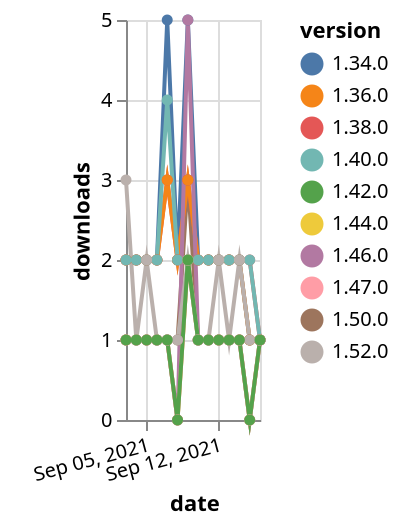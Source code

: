 {"$schema": "https://vega.github.io/schema/vega-lite/v5.json", "description": "A simple bar chart with embedded data.", "data": {"values": [{"date": "2021-09-03", "total": 4109, "delta": 2, "version": "1.34.0"}, {"date": "2021-09-04", "total": 4111, "delta": 2, "version": "1.34.0"}, {"date": "2021-09-05", "total": 4113, "delta": 2, "version": "1.34.0"}, {"date": "2021-09-06", "total": 4115, "delta": 2, "version": "1.34.0"}, {"date": "2021-09-07", "total": 4120, "delta": 5, "version": "1.34.0"}, {"date": "2021-09-08", "total": 4122, "delta": 2, "version": "1.34.0"}, {"date": "2021-09-09", "total": 4127, "delta": 5, "version": "1.34.0"}, {"date": "2021-09-10", "total": 4129, "delta": 2, "version": "1.34.0"}, {"date": "2021-09-11", "total": 4131, "delta": 2, "version": "1.34.0"}, {"date": "2021-09-12", "total": 4133, "delta": 2, "version": "1.34.0"}, {"date": "2021-09-13", "total": 4135, "delta": 2, "version": "1.34.0"}, {"date": "2021-09-14", "total": 4137, "delta": 2, "version": "1.34.0"}, {"date": "2021-09-15", "total": 4138, "delta": 1, "version": "1.34.0"}, {"date": "2021-09-16", "total": 4139, "delta": 1, "version": "1.34.0"}, {"date": "2021-09-03", "total": 198, "delta": 1, "version": "1.50.0"}, {"date": "2021-09-04", "total": 199, "delta": 1, "version": "1.50.0"}, {"date": "2021-09-05", "total": 200, "delta": 1, "version": "1.50.0"}, {"date": "2021-09-06", "total": 201, "delta": 1, "version": "1.50.0"}, {"date": "2021-09-07", "total": 202, "delta": 1, "version": "1.50.0"}, {"date": "2021-09-08", "total": 203, "delta": 1, "version": "1.50.0"}, {"date": "2021-09-09", "total": 206, "delta": 3, "version": "1.50.0"}, {"date": "2021-09-10", "total": 207, "delta": 1, "version": "1.50.0"}, {"date": "2021-09-11", "total": 208, "delta": 1, "version": "1.50.0"}, {"date": "2021-09-12", "total": 209, "delta": 1, "version": "1.50.0"}, {"date": "2021-09-13", "total": 210, "delta": 1, "version": "1.50.0"}, {"date": "2021-09-14", "total": 211, "delta": 1, "version": "1.50.0"}, {"date": "2021-09-15", "total": 212, "delta": 1, "version": "1.50.0"}, {"date": "2021-09-16", "total": 213, "delta": 1, "version": "1.50.0"}, {"date": "2021-09-03", "total": 223, "delta": 1, "version": "1.44.0"}, {"date": "2021-09-04", "total": 224, "delta": 1, "version": "1.44.0"}, {"date": "2021-09-05", "total": 225, "delta": 1, "version": "1.44.0"}, {"date": "2021-09-06", "total": 226, "delta": 1, "version": "1.44.0"}, {"date": "2021-09-07", "total": 227, "delta": 1, "version": "1.44.0"}, {"date": "2021-09-08", "total": 227, "delta": 0, "version": "1.44.0"}, {"date": "2021-09-09", "total": 229, "delta": 2, "version": "1.44.0"}, {"date": "2021-09-10", "total": 230, "delta": 1, "version": "1.44.0"}, {"date": "2021-09-11", "total": 231, "delta": 1, "version": "1.44.0"}, {"date": "2021-09-12", "total": 232, "delta": 1, "version": "1.44.0"}, {"date": "2021-09-13", "total": 233, "delta": 1, "version": "1.44.0"}, {"date": "2021-09-14", "total": 234, "delta": 1, "version": "1.44.0"}, {"date": "2021-09-15", "total": 234, "delta": 0, "version": "1.44.0"}, {"date": "2021-09-16", "total": 235, "delta": 1, "version": "1.44.0"}, {"date": "2021-09-03", "total": 2666, "delta": 2, "version": "1.38.0"}, {"date": "2021-09-04", "total": 2668, "delta": 2, "version": "1.38.0"}, {"date": "2021-09-05", "total": 2670, "delta": 2, "version": "1.38.0"}, {"date": "2021-09-06", "total": 2672, "delta": 2, "version": "1.38.0"}, {"date": "2021-09-07", "total": 2675, "delta": 3, "version": "1.38.0"}, {"date": "2021-09-08", "total": 2677, "delta": 2, "version": "1.38.0"}, {"date": "2021-09-09", "total": 2680, "delta": 3, "version": "1.38.0"}, {"date": "2021-09-10", "total": 2682, "delta": 2, "version": "1.38.0"}, {"date": "2021-09-11", "total": 2684, "delta": 2, "version": "1.38.0"}, {"date": "2021-09-12", "total": 2686, "delta": 2, "version": "1.38.0"}, {"date": "2021-09-13", "total": 2688, "delta": 2, "version": "1.38.0"}, {"date": "2021-09-14", "total": 2690, "delta": 2, "version": "1.38.0"}, {"date": "2021-09-15", "total": 2692, "delta": 2, "version": "1.38.0"}, {"date": "2021-09-16", "total": 2693, "delta": 1, "version": "1.38.0"}, {"date": "2021-09-03", "total": 2618, "delta": 2, "version": "1.36.0"}, {"date": "2021-09-04", "total": 2620, "delta": 2, "version": "1.36.0"}, {"date": "2021-09-05", "total": 2622, "delta": 2, "version": "1.36.0"}, {"date": "2021-09-06", "total": 2624, "delta": 2, "version": "1.36.0"}, {"date": "2021-09-07", "total": 2627, "delta": 3, "version": "1.36.0"}, {"date": "2021-09-08", "total": 2629, "delta": 2, "version": "1.36.0"}, {"date": "2021-09-09", "total": 2632, "delta": 3, "version": "1.36.0"}, {"date": "2021-09-10", "total": 2634, "delta": 2, "version": "1.36.0"}, {"date": "2021-09-11", "total": 2636, "delta": 2, "version": "1.36.0"}, {"date": "2021-09-12", "total": 2638, "delta": 2, "version": "1.36.0"}, {"date": "2021-09-13", "total": 2640, "delta": 2, "version": "1.36.0"}, {"date": "2021-09-14", "total": 2642, "delta": 2, "version": "1.36.0"}, {"date": "2021-09-15", "total": 2643, "delta": 1, "version": "1.36.0"}, {"date": "2021-09-16", "total": 2644, "delta": 1, "version": "1.36.0"}, {"date": "2021-09-03", "total": 2495, "delta": 2, "version": "1.40.0"}, {"date": "2021-09-04", "total": 2497, "delta": 2, "version": "1.40.0"}, {"date": "2021-09-05", "total": 2499, "delta": 2, "version": "1.40.0"}, {"date": "2021-09-06", "total": 2501, "delta": 2, "version": "1.40.0"}, {"date": "2021-09-07", "total": 2505, "delta": 4, "version": "1.40.0"}, {"date": "2021-09-08", "total": 2507, "delta": 2, "version": "1.40.0"}, {"date": "2021-09-09", "total": 2509, "delta": 2, "version": "1.40.0"}, {"date": "2021-09-10", "total": 2511, "delta": 2, "version": "1.40.0"}, {"date": "2021-09-11", "total": 2513, "delta": 2, "version": "1.40.0"}, {"date": "2021-09-12", "total": 2515, "delta": 2, "version": "1.40.0"}, {"date": "2021-09-13", "total": 2517, "delta": 2, "version": "1.40.0"}, {"date": "2021-09-14", "total": 2519, "delta": 2, "version": "1.40.0"}, {"date": "2021-09-15", "total": 2521, "delta": 2, "version": "1.40.0"}, {"date": "2021-09-16", "total": 2522, "delta": 1, "version": "1.40.0"}, {"date": "2021-09-03", "total": 211, "delta": 1, "version": "1.46.0"}, {"date": "2021-09-04", "total": 212, "delta": 1, "version": "1.46.0"}, {"date": "2021-09-05", "total": 213, "delta": 1, "version": "1.46.0"}, {"date": "2021-09-06", "total": 214, "delta": 1, "version": "1.46.0"}, {"date": "2021-09-07", "total": 215, "delta": 1, "version": "1.46.0"}, {"date": "2021-09-08", "total": 215, "delta": 0, "version": "1.46.0"}, {"date": "2021-09-09", "total": 220, "delta": 5, "version": "1.46.0"}, {"date": "2021-09-10", "total": 221, "delta": 1, "version": "1.46.0"}, {"date": "2021-09-11", "total": 222, "delta": 1, "version": "1.46.0"}, {"date": "2021-09-12", "total": 223, "delta": 1, "version": "1.46.0"}, {"date": "2021-09-13", "total": 224, "delta": 1, "version": "1.46.0"}, {"date": "2021-09-14", "total": 225, "delta": 1, "version": "1.46.0"}, {"date": "2021-09-15", "total": 225, "delta": 0, "version": "1.46.0"}, {"date": "2021-09-16", "total": 226, "delta": 1, "version": "1.46.0"}, {"date": "2021-09-03", "total": 162, "delta": 1, "version": "1.47.0"}, {"date": "2021-09-04", "total": 163, "delta": 1, "version": "1.47.0"}, {"date": "2021-09-05", "total": 164, "delta": 1, "version": "1.47.0"}, {"date": "2021-09-06", "total": 165, "delta": 1, "version": "1.47.0"}, {"date": "2021-09-07", "total": 166, "delta": 1, "version": "1.47.0"}, {"date": "2021-09-08", "total": 166, "delta": 0, "version": "1.47.0"}, {"date": "2021-09-09", "total": 168, "delta": 2, "version": "1.47.0"}, {"date": "2021-09-10", "total": 169, "delta": 1, "version": "1.47.0"}, {"date": "2021-09-11", "total": 170, "delta": 1, "version": "1.47.0"}, {"date": "2021-09-12", "total": 171, "delta": 1, "version": "1.47.0"}, {"date": "2021-09-13", "total": 172, "delta": 1, "version": "1.47.0"}, {"date": "2021-09-14", "total": 173, "delta": 1, "version": "1.47.0"}, {"date": "2021-09-15", "total": 173, "delta": 0, "version": "1.47.0"}, {"date": "2021-09-16", "total": 174, "delta": 1, "version": "1.47.0"}, {"date": "2021-09-03", "total": 129, "delta": 3, "version": "1.52.0"}, {"date": "2021-09-04", "total": 130, "delta": 1, "version": "1.52.0"}, {"date": "2021-09-05", "total": 132, "delta": 2, "version": "1.52.0"}, {"date": "2021-09-06", "total": 133, "delta": 1, "version": "1.52.0"}, {"date": "2021-09-07", "total": 134, "delta": 1, "version": "1.52.0"}, {"date": "2021-09-08", "total": 135, "delta": 1, "version": "1.52.0"}, {"date": "2021-09-09", "total": 137, "delta": 2, "version": "1.52.0"}, {"date": "2021-09-10", "total": 138, "delta": 1, "version": "1.52.0"}, {"date": "2021-09-11", "total": 139, "delta": 1, "version": "1.52.0"}, {"date": "2021-09-12", "total": 141, "delta": 2, "version": "1.52.0"}, {"date": "2021-09-13", "total": 142, "delta": 1, "version": "1.52.0"}, {"date": "2021-09-14", "total": 144, "delta": 2, "version": "1.52.0"}, {"date": "2021-09-15", "total": 145, "delta": 1, "version": "1.52.0"}, {"date": "2021-09-16", "total": 146, "delta": 1, "version": "1.52.0"}, {"date": "2021-09-03", "total": 290, "delta": 1, "version": "1.42.0"}, {"date": "2021-09-04", "total": 291, "delta": 1, "version": "1.42.0"}, {"date": "2021-09-05", "total": 292, "delta": 1, "version": "1.42.0"}, {"date": "2021-09-06", "total": 293, "delta": 1, "version": "1.42.0"}, {"date": "2021-09-07", "total": 294, "delta": 1, "version": "1.42.0"}, {"date": "2021-09-08", "total": 294, "delta": 0, "version": "1.42.0"}, {"date": "2021-09-09", "total": 296, "delta": 2, "version": "1.42.0"}, {"date": "2021-09-10", "total": 297, "delta": 1, "version": "1.42.0"}, {"date": "2021-09-11", "total": 298, "delta": 1, "version": "1.42.0"}, {"date": "2021-09-12", "total": 299, "delta": 1, "version": "1.42.0"}, {"date": "2021-09-13", "total": 300, "delta": 1, "version": "1.42.0"}, {"date": "2021-09-14", "total": 301, "delta": 1, "version": "1.42.0"}, {"date": "2021-09-15", "total": 301, "delta": 0, "version": "1.42.0"}, {"date": "2021-09-16", "total": 302, "delta": 1, "version": "1.42.0"}]}, "width": "container", "mark": {"type": "line", "point": {"filled": true}}, "encoding": {"x": {"field": "date", "type": "temporal", "timeUnit": "yearmonthdate", "title": "date", "axis": {"labelAngle": -15}}, "y": {"field": "delta", "type": "quantitative", "title": "downloads"}, "color": {"field": "version", "type": "nominal"}, "tooltip": {"field": "delta"}}}